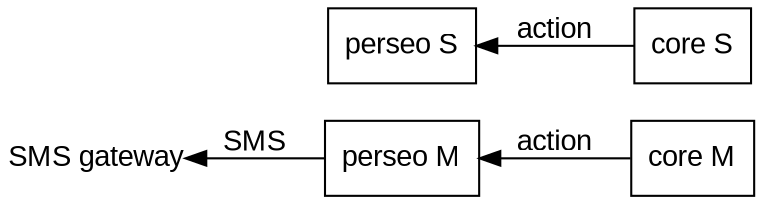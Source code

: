  digraph haaxn {

	rankdir=RL
    node [fontname = "arial"];
	edge [fontname = "arial"];
    perseo[label="perseo M", shape=rectangle];
	core[label="core M", shape=rectangle];
	perseo2[label="perseo S",shape=rectangle];
	core2[label="core S", shape=rectangle];
	lb[label="SMS gateway", shape=plain]


	core->perseo[label="action"]
	core2->perseo2[label="action"]

	perseo->lb[label="SMS"]

	{rankType=min; lb;}
	{rankType=same; perseo; perseo2;}
	{rankType=max; core; core2;}

 }
